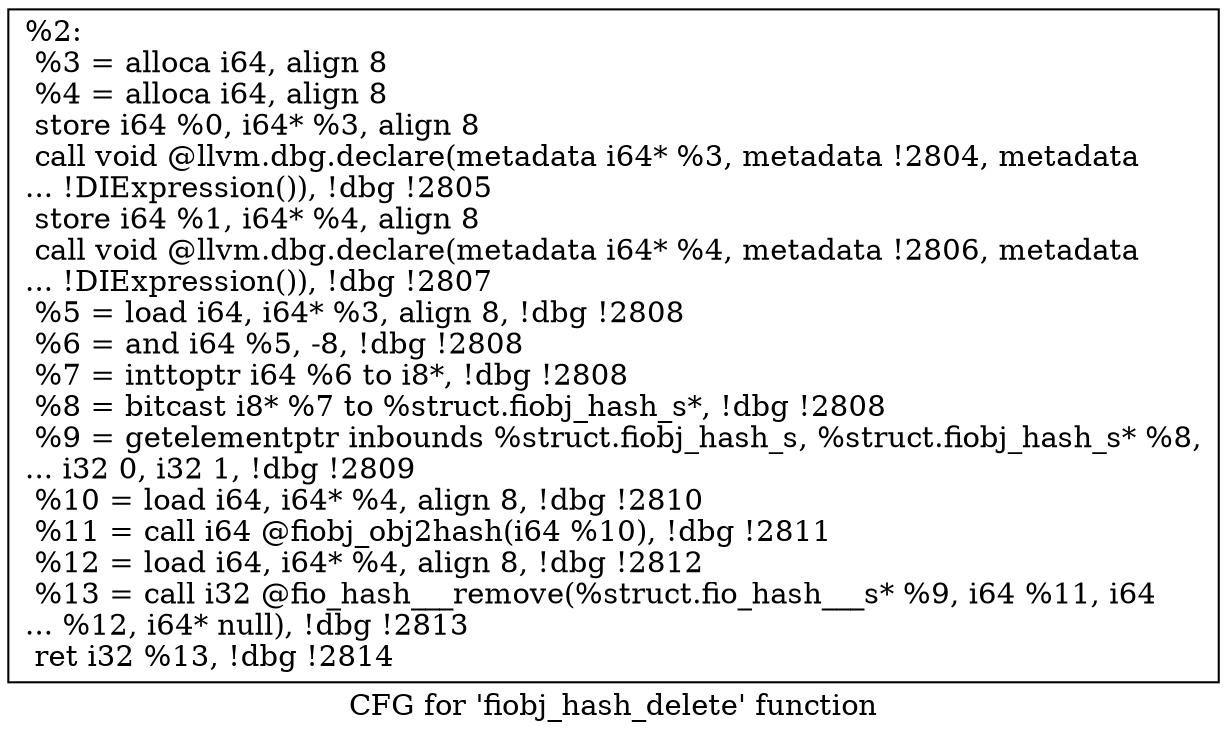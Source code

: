 digraph "CFG for 'fiobj_hash_delete' function" {
	label="CFG for 'fiobj_hash_delete' function";

	Node0x556851e8bf10 [shape=record,label="{%2:\l  %3 = alloca i64, align 8\l  %4 = alloca i64, align 8\l  store i64 %0, i64* %3, align 8\l  call void @llvm.dbg.declare(metadata i64* %3, metadata !2804, metadata\l... !DIExpression()), !dbg !2805\l  store i64 %1, i64* %4, align 8\l  call void @llvm.dbg.declare(metadata i64* %4, metadata !2806, metadata\l... !DIExpression()), !dbg !2807\l  %5 = load i64, i64* %3, align 8, !dbg !2808\l  %6 = and i64 %5, -8, !dbg !2808\l  %7 = inttoptr i64 %6 to i8*, !dbg !2808\l  %8 = bitcast i8* %7 to %struct.fiobj_hash_s*, !dbg !2808\l  %9 = getelementptr inbounds %struct.fiobj_hash_s, %struct.fiobj_hash_s* %8,\l... i32 0, i32 1, !dbg !2809\l  %10 = load i64, i64* %4, align 8, !dbg !2810\l  %11 = call i64 @fiobj_obj2hash(i64 %10), !dbg !2811\l  %12 = load i64, i64* %4, align 8, !dbg !2812\l  %13 = call i32 @fio_hash___remove(%struct.fio_hash___s* %9, i64 %11, i64\l... %12, i64* null), !dbg !2813\l  ret i32 %13, !dbg !2814\l}"];
}
